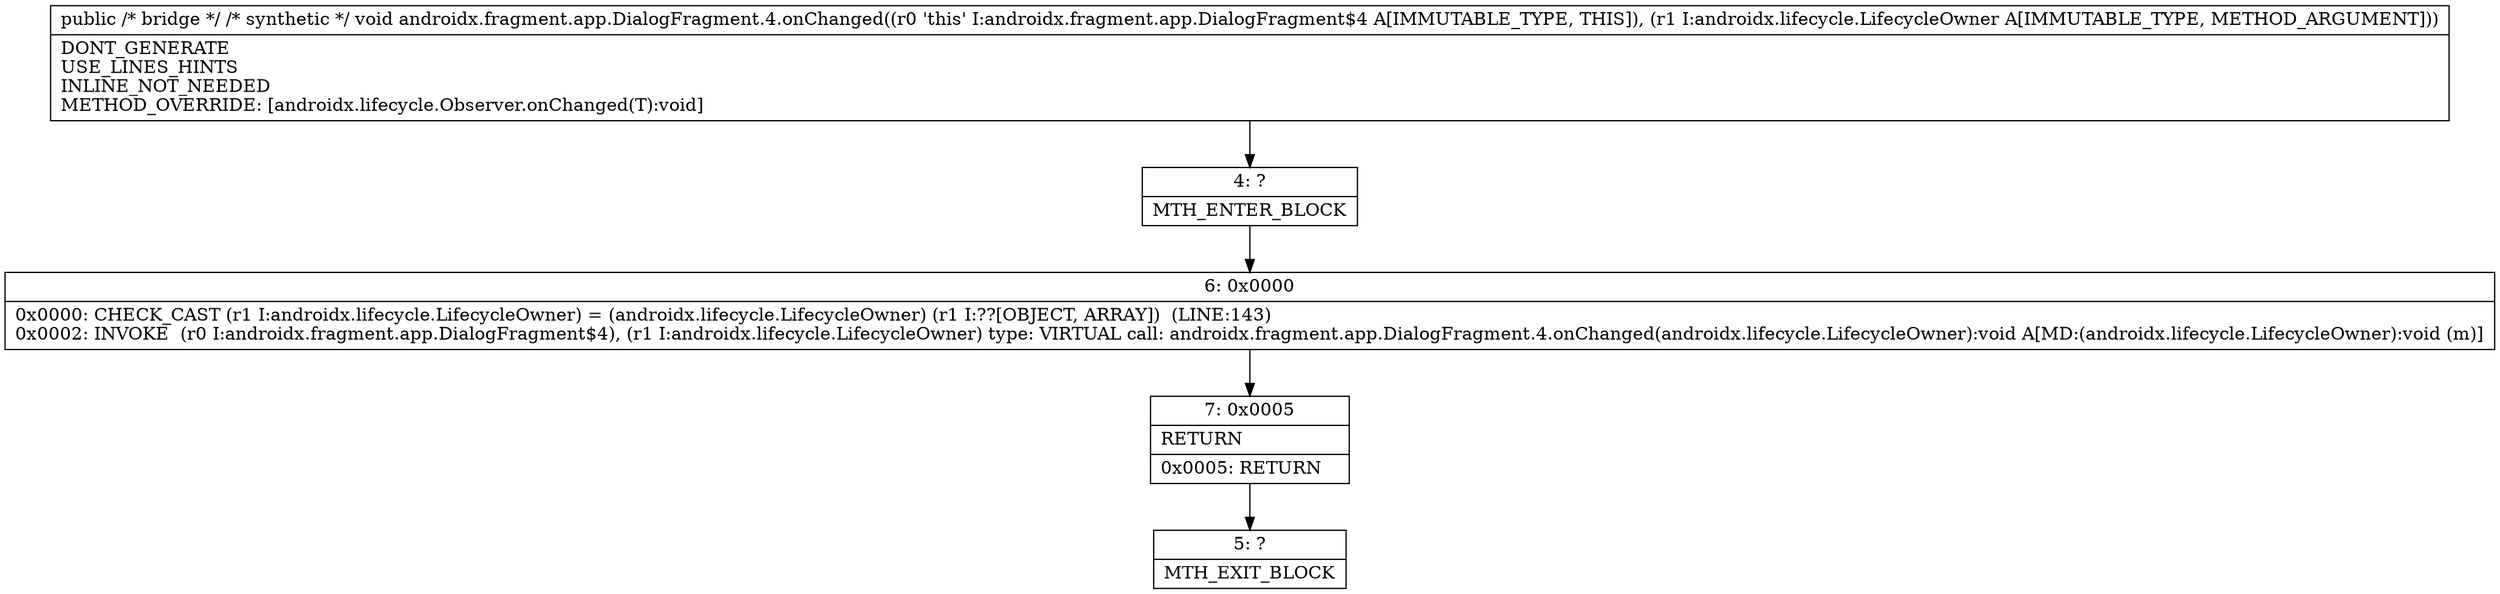 digraph "CFG forandroidx.fragment.app.DialogFragment.4.onChanged(Ljava\/lang\/Object;)V" {
Node_4 [shape=record,label="{4\:\ ?|MTH_ENTER_BLOCK\l}"];
Node_6 [shape=record,label="{6\:\ 0x0000|0x0000: CHECK_CAST (r1 I:androidx.lifecycle.LifecycleOwner) = (androidx.lifecycle.LifecycleOwner) (r1 I:??[OBJECT, ARRAY])  (LINE:143)\l0x0002: INVOKE  (r0 I:androidx.fragment.app.DialogFragment$4), (r1 I:androidx.lifecycle.LifecycleOwner) type: VIRTUAL call: androidx.fragment.app.DialogFragment.4.onChanged(androidx.lifecycle.LifecycleOwner):void A[MD:(androidx.lifecycle.LifecycleOwner):void (m)]\l}"];
Node_7 [shape=record,label="{7\:\ 0x0005|RETURN\l|0x0005: RETURN   \l}"];
Node_5 [shape=record,label="{5\:\ ?|MTH_EXIT_BLOCK\l}"];
MethodNode[shape=record,label="{public \/* bridge *\/ \/* synthetic *\/ void androidx.fragment.app.DialogFragment.4.onChanged((r0 'this' I:androidx.fragment.app.DialogFragment$4 A[IMMUTABLE_TYPE, THIS]), (r1 I:androidx.lifecycle.LifecycleOwner A[IMMUTABLE_TYPE, METHOD_ARGUMENT]))  | DONT_GENERATE\lUSE_LINES_HINTS\lINLINE_NOT_NEEDED\lMETHOD_OVERRIDE: [androidx.lifecycle.Observer.onChanged(T):void]\l}"];
MethodNode -> Node_4;Node_4 -> Node_6;
Node_6 -> Node_7;
Node_7 -> Node_5;
}

